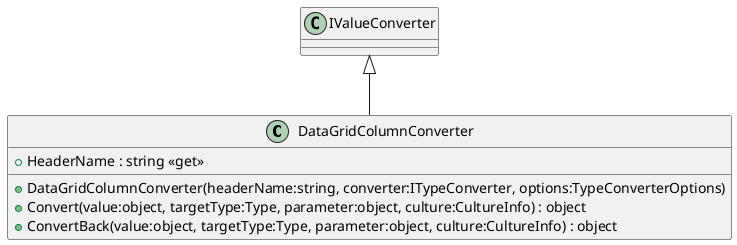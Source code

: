 @startuml
class DataGridColumnConverter {
    + HeaderName : string <<get>>
    + DataGridColumnConverter(headerName:string, converter:ITypeConverter, options:TypeConverterOptions)
    + Convert(value:object, targetType:Type, parameter:object, culture:CultureInfo) : object
    + ConvertBack(value:object, targetType:Type, parameter:object, culture:CultureInfo) : object
}
IValueConverter <|-- DataGridColumnConverter
@enduml
